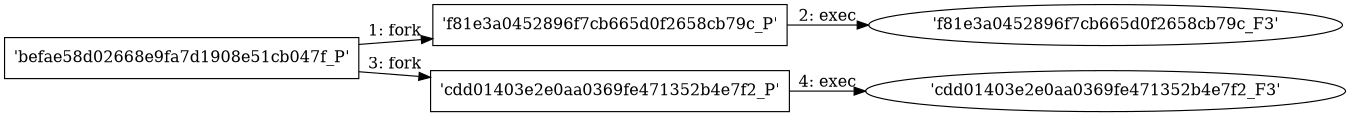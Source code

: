 digraph "D:\Learning\Paper\apt\基于CTI的攻击预警\Dataset\攻击图\ASGfromALLCTI\Microsoft Patch Tuesday for April 2021 — Snort rules and prominent vulnerabilities.dot" {
rankdir="LR"
size="9"
fixedsize="false"
splines="true"
nodesep=0.3
ranksep=0
fontsize=10
overlap="scalexy"
engine= "neato"
	"'befae58d02668e9fa7d1908e51cb047f_P'" [node_type=Process shape=box]
	"'f81e3a0452896f7cb665d0f2658cb79c_P'" [node_type=Process shape=box]
	"'befae58d02668e9fa7d1908e51cb047f_P'" -> "'f81e3a0452896f7cb665d0f2658cb79c_P'" [label="1: fork"]
	"'f81e3a0452896f7cb665d0f2658cb79c_P'" [node_type=Process shape=box]
	"'f81e3a0452896f7cb665d0f2658cb79c_F3'" [node_type=File shape=ellipse]
	"'f81e3a0452896f7cb665d0f2658cb79c_P'" -> "'f81e3a0452896f7cb665d0f2658cb79c_F3'" [label="2: exec"]
	"'befae58d02668e9fa7d1908e51cb047f_P'" [node_type=Process shape=box]
	"'cdd01403e2e0aa0369fe471352b4e7f2_P'" [node_type=Process shape=box]
	"'befae58d02668e9fa7d1908e51cb047f_P'" -> "'cdd01403e2e0aa0369fe471352b4e7f2_P'" [label="3: fork"]
	"'cdd01403e2e0aa0369fe471352b4e7f2_P'" [node_type=Process shape=box]
	"'cdd01403e2e0aa0369fe471352b4e7f2_F3'" [node_type=File shape=ellipse]
	"'cdd01403e2e0aa0369fe471352b4e7f2_P'" -> "'cdd01403e2e0aa0369fe471352b4e7f2_F3'" [label="4: exec"]
}
